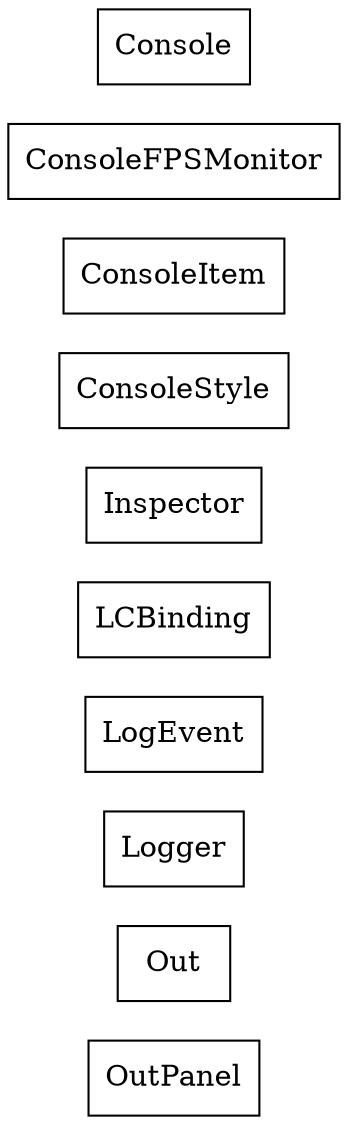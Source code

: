 strict digraph class_diagram {
  rankdir=LR;
  TypeOutPanel[
    label="OutPanel",
    URL="OutPanel.html",
    tooltip="com.sekati.log.OutPanel",
    shape="record"
  ];
  TypeOut[
    label="Out",
    URL="Out.html",
    tooltip="com.sekati.log.Out",
    shape="record"
  ];
  TypeLogger[
    label="Logger",
    URL="Logger.html",
    tooltip="com.sekati.log.Logger",
    shape="record"
  ];
  TypeLogEvent[
    label="LogEvent",
    URL="LogEvent.html",
    tooltip="com.sekati.log.LogEvent",
    shape="record"
  ];
  TypeLCBinding[
    label="LCBinding",
    URL="LCBinding.html",
    tooltip="com.sekati.log.LCBinding",
    shape="record"
  ];
  TypeInspector[
    label="Inspector",
    URL="Inspector.html",
    tooltip="com.sekati.log.Inspector",
    shape="record"
  ];
  TypeConsoleStyle[
    label="ConsoleStyle",
    URL="ConsoleStyle.html",
    tooltip="com.sekati.log.ConsoleStyle",
    shape="record"
  ];
  TypeConsoleItem[
    label="ConsoleItem",
    URL="ConsoleItem.html",
    tooltip="com.sekati.log.ConsoleItem",
    shape="record"
  ];
  TypeConsoleFPSMonitor[
    label="ConsoleFPSMonitor",
    URL="ConsoleFPSMonitor.html",
    tooltip="com.sekati.log.ConsoleFPSMonitor",
    shape="record"
  ];
  TypeConsole[
    label="Console",
    URL="Console.html",
    tooltip="com.sekati.log.Console",
    shape="record"
  ];
}
